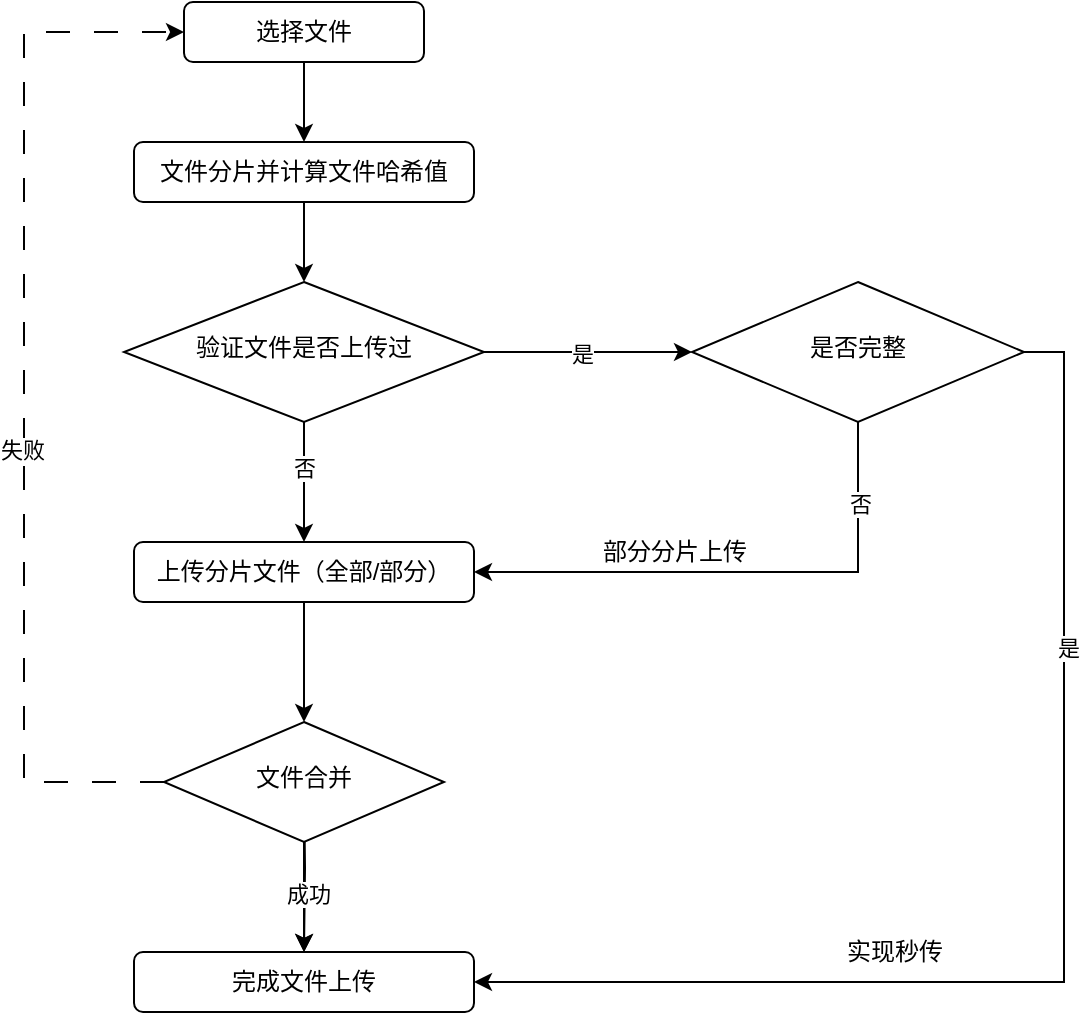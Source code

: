 <mxfile version="21.0.10" type="github">
  <diagram id="C5RBs43oDa-KdzZeNtuy" name="Page-1">
    <mxGraphModel dx="1536" dy="838" grid="1" gridSize="10" guides="1" tooltips="1" connect="1" arrows="1" fold="1" page="1" pageScale="1" pageWidth="827" pageHeight="1169" math="0" shadow="0">
      <root>
        <mxCell id="WIyWlLk6GJQsqaUBKTNV-0" />
        <mxCell id="WIyWlLk6GJQsqaUBKTNV-1" parent="WIyWlLk6GJQsqaUBKTNV-0" />
        <mxCell id="7wmf_vO7YZUSOzDCqxka-4" style="edgeStyle=orthogonalEdgeStyle;rounded=0;orthogonalLoop=1;jettySize=auto;html=1;entryX=0.5;entryY=0;entryDx=0;entryDy=0;" edge="1" parent="WIyWlLk6GJQsqaUBKTNV-1" source="WIyWlLk6GJQsqaUBKTNV-3" target="7wmf_vO7YZUSOzDCqxka-2">
          <mxGeometry relative="1" as="geometry">
            <Array as="points">
              <mxPoint x="220" y="140" />
              <mxPoint x="220" y="140" />
            </Array>
          </mxGeometry>
        </mxCell>
        <mxCell id="WIyWlLk6GJQsqaUBKTNV-3" value="选择文件" style="rounded=1;whiteSpace=wrap;html=1;fontSize=12;glass=0;strokeWidth=1;shadow=0;" parent="WIyWlLk6GJQsqaUBKTNV-1" vertex="1">
          <mxGeometry x="160" y="80" width="120" height="30" as="geometry" />
        </mxCell>
        <mxCell id="7wmf_vO7YZUSOzDCqxka-7" style="edgeStyle=orthogonalEdgeStyle;rounded=0;orthogonalLoop=1;jettySize=auto;html=1;exitX=1;exitY=0.5;exitDx=0;exitDy=0;" edge="1" parent="WIyWlLk6GJQsqaUBKTNV-1" source="WIyWlLk6GJQsqaUBKTNV-6" target="7wmf_vO7YZUSOzDCqxka-6">
          <mxGeometry relative="1" as="geometry" />
        </mxCell>
        <mxCell id="7wmf_vO7YZUSOzDCqxka-8" value="是&lt;br&gt;" style="edgeLabel;html=1;align=center;verticalAlign=middle;resizable=0;points=[];" vertex="1" connectable="0" parent="7wmf_vO7YZUSOzDCqxka-7">
          <mxGeometry x="-0.061" y="-1" relative="1" as="geometry">
            <mxPoint as="offset" />
          </mxGeometry>
        </mxCell>
        <mxCell id="7wmf_vO7YZUSOzDCqxka-9" style="edgeStyle=orthogonalEdgeStyle;rounded=0;orthogonalLoop=1;jettySize=auto;html=1;exitX=0.5;exitY=1;exitDx=0;exitDy=0;" edge="1" parent="WIyWlLk6GJQsqaUBKTNV-1" source="WIyWlLk6GJQsqaUBKTNV-6">
          <mxGeometry relative="1" as="geometry">
            <mxPoint x="220" y="350" as="targetPoint" />
          </mxGeometry>
        </mxCell>
        <mxCell id="7wmf_vO7YZUSOzDCqxka-10" value="否" style="edgeLabel;html=1;align=center;verticalAlign=middle;resizable=0;points=[];" vertex="1" connectable="0" parent="7wmf_vO7YZUSOzDCqxka-9">
          <mxGeometry x="-0.26" relative="1" as="geometry">
            <mxPoint as="offset" />
          </mxGeometry>
        </mxCell>
        <mxCell id="WIyWlLk6GJQsqaUBKTNV-6" value="验证文件是否上传过" style="rhombus;whiteSpace=wrap;html=1;shadow=0;fontFamily=Helvetica;fontSize=12;align=center;strokeWidth=1;spacing=6;spacingTop=-4;" parent="WIyWlLk6GJQsqaUBKTNV-1" vertex="1">
          <mxGeometry x="130" y="220" width="180" height="70" as="geometry" />
        </mxCell>
        <mxCell id="7wmf_vO7YZUSOzDCqxka-3" style="edgeStyle=orthogonalEdgeStyle;rounded=0;orthogonalLoop=1;jettySize=auto;html=1;exitX=0.5;exitY=1;exitDx=0;exitDy=0;" edge="1" parent="WIyWlLk6GJQsqaUBKTNV-1" source="7wmf_vO7YZUSOzDCqxka-2">
          <mxGeometry relative="1" as="geometry">
            <mxPoint x="220" y="220" as="targetPoint" />
          </mxGeometry>
        </mxCell>
        <mxCell id="7wmf_vO7YZUSOzDCqxka-2" value="文件分片并计算文件哈希值" style="rounded=1;whiteSpace=wrap;html=1;fontSize=12;glass=0;strokeWidth=1;shadow=0;" vertex="1" parent="WIyWlLk6GJQsqaUBKTNV-1">
          <mxGeometry x="135" y="150" width="170" height="30" as="geometry" />
        </mxCell>
        <mxCell id="7wmf_vO7YZUSOzDCqxka-12" style="edgeStyle=orthogonalEdgeStyle;rounded=0;orthogonalLoop=1;jettySize=auto;html=1;exitX=0.5;exitY=1;exitDx=0;exitDy=0;entryX=1;entryY=0.5;entryDx=0;entryDy=0;" edge="1" parent="WIyWlLk6GJQsqaUBKTNV-1" source="7wmf_vO7YZUSOzDCqxka-6" target="7wmf_vO7YZUSOzDCqxka-11">
          <mxGeometry relative="1" as="geometry" />
        </mxCell>
        <mxCell id="7wmf_vO7YZUSOzDCqxka-13" value="否" style="edgeLabel;html=1;align=center;verticalAlign=middle;resizable=0;points=[];" vertex="1" connectable="0" parent="7wmf_vO7YZUSOzDCqxka-12">
          <mxGeometry x="-0.694" y="1" relative="1" as="geometry">
            <mxPoint as="offset" />
          </mxGeometry>
        </mxCell>
        <mxCell id="7wmf_vO7YZUSOzDCqxka-16" style="edgeStyle=orthogonalEdgeStyle;rounded=0;orthogonalLoop=1;jettySize=auto;html=1;entryX=1;entryY=0.5;entryDx=0;entryDy=0;" edge="1" parent="WIyWlLk6GJQsqaUBKTNV-1" source="7wmf_vO7YZUSOzDCqxka-6" target="7wmf_vO7YZUSOzDCqxka-17">
          <mxGeometry relative="1" as="geometry">
            <mxPoint x="600" y="470" as="targetPoint" />
            <Array as="points">
              <mxPoint x="600" y="255" />
              <mxPoint x="600" y="570" />
            </Array>
          </mxGeometry>
        </mxCell>
        <mxCell id="7wmf_vO7YZUSOzDCqxka-24" value="是" style="edgeLabel;html=1;align=center;verticalAlign=middle;resizable=0;points=[];" vertex="1" connectable="0" parent="7wmf_vO7YZUSOzDCqxka-16">
          <mxGeometry x="-0.466" y="2" relative="1" as="geometry">
            <mxPoint as="offset" />
          </mxGeometry>
        </mxCell>
        <mxCell id="7wmf_vO7YZUSOzDCqxka-6" value="是否完整" style="rhombus;whiteSpace=wrap;html=1;shadow=0;fontFamily=Helvetica;fontSize=12;align=center;strokeWidth=1;spacing=6;spacingTop=-4;" vertex="1" parent="WIyWlLk6GJQsqaUBKTNV-1">
          <mxGeometry x="414" y="220" width="166" height="70" as="geometry" />
        </mxCell>
        <mxCell id="7wmf_vO7YZUSOzDCqxka-14" style="edgeStyle=orthogonalEdgeStyle;rounded=0;orthogonalLoop=1;jettySize=auto;html=1;exitX=0.5;exitY=1;exitDx=0;exitDy=0;" edge="1" parent="WIyWlLk6GJQsqaUBKTNV-1" source="7wmf_vO7YZUSOzDCqxka-11">
          <mxGeometry relative="1" as="geometry">
            <mxPoint x="220" y="440" as="targetPoint" />
          </mxGeometry>
        </mxCell>
        <mxCell id="7wmf_vO7YZUSOzDCqxka-11" value="上传分片文件（全部/部分）" style="rounded=1;whiteSpace=wrap;html=1;fontSize=12;glass=0;strokeWidth=1;shadow=0;" vertex="1" parent="WIyWlLk6GJQsqaUBKTNV-1">
          <mxGeometry x="135" y="350" width="170" height="30" as="geometry" />
        </mxCell>
        <mxCell id="7wmf_vO7YZUSOzDCqxka-18" style="edgeStyle=orthogonalEdgeStyle;rounded=0;orthogonalLoop=1;jettySize=auto;html=1;exitX=0.5;exitY=1;exitDx=0;exitDy=0;entryX=0.5;entryY=0;entryDx=0;entryDy=0;" edge="1" parent="WIyWlLk6GJQsqaUBKTNV-1" target="7wmf_vO7YZUSOzDCqxka-17">
          <mxGeometry relative="1" as="geometry">
            <mxPoint x="220" y="470" as="sourcePoint" />
          </mxGeometry>
        </mxCell>
        <mxCell id="7wmf_vO7YZUSOzDCqxka-17" value="完成文件上传" style="rounded=1;whiteSpace=wrap;html=1;fontSize=12;glass=0;strokeWidth=1;shadow=0;" vertex="1" parent="WIyWlLk6GJQsqaUBKTNV-1">
          <mxGeometry x="135" y="555" width="170" height="30" as="geometry" />
        </mxCell>
        <mxCell id="7wmf_vO7YZUSOzDCqxka-20" style="edgeStyle=orthogonalEdgeStyle;rounded=0;orthogonalLoop=1;jettySize=auto;html=1;entryX=0;entryY=0.5;entryDx=0;entryDy=0;dashed=1;dashPattern=12 12;" edge="1" parent="WIyWlLk6GJQsqaUBKTNV-1" source="7wmf_vO7YZUSOzDCqxka-19" target="WIyWlLk6GJQsqaUBKTNV-3">
          <mxGeometry relative="1" as="geometry">
            <Array as="points">
              <mxPoint x="80" y="470" />
              <mxPoint x="80" y="95" />
            </Array>
          </mxGeometry>
        </mxCell>
        <mxCell id="7wmf_vO7YZUSOzDCqxka-21" value="失败" style="edgeLabel;html=1;align=center;verticalAlign=middle;resizable=0;points=[];" vertex="1" connectable="0" parent="7wmf_vO7YZUSOzDCqxka-20">
          <mxGeometry x="-0.099" y="1" relative="1" as="geometry">
            <mxPoint as="offset" />
          </mxGeometry>
        </mxCell>
        <mxCell id="7wmf_vO7YZUSOzDCqxka-22" value="" style="edgeStyle=orthogonalEdgeStyle;rounded=0;orthogonalLoop=1;jettySize=auto;html=1;" edge="1" parent="WIyWlLk6GJQsqaUBKTNV-1" source="7wmf_vO7YZUSOzDCqxka-19" target="7wmf_vO7YZUSOzDCqxka-17">
          <mxGeometry relative="1" as="geometry" />
        </mxCell>
        <mxCell id="7wmf_vO7YZUSOzDCqxka-23" value="成功" style="edgeLabel;html=1;align=center;verticalAlign=middle;resizable=0;points=[];" vertex="1" connectable="0" parent="7wmf_vO7YZUSOzDCqxka-22">
          <mxGeometry x="-0.081" y="2" relative="1" as="geometry">
            <mxPoint as="offset" />
          </mxGeometry>
        </mxCell>
        <mxCell id="7wmf_vO7YZUSOzDCqxka-19" value="文件合并" style="rhombus;whiteSpace=wrap;html=1;shadow=0;fontFamily=Helvetica;fontSize=12;align=center;strokeWidth=1;spacing=6;spacingTop=-4;" vertex="1" parent="WIyWlLk6GJQsqaUBKTNV-1">
          <mxGeometry x="150" y="440" width="140" height="60" as="geometry" />
        </mxCell>
        <mxCell id="7wmf_vO7YZUSOzDCqxka-25" value="实现秒传" style="text;html=1;align=center;verticalAlign=middle;resizable=0;points=[];autosize=1;strokeColor=none;fillColor=none;" vertex="1" parent="WIyWlLk6GJQsqaUBKTNV-1">
          <mxGeometry x="480" y="540" width="70" height="30" as="geometry" />
        </mxCell>
        <mxCell id="7wmf_vO7YZUSOzDCqxka-26" value="部分分片上传" style="text;html=1;align=center;verticalAlign=middle;resizable=0;points=[];autosize=1;strokeColor=none;fillColor=none;" vertex="1" parent="WIyWlLk6GJQsqaUBKTNV-1">
          <mxGeometry x="355" y="340" width="100" height="30" as="geometry" />
        </mxCell>
      </root>
    </mxGraphModel>
  </diagram>
</mxfile>
